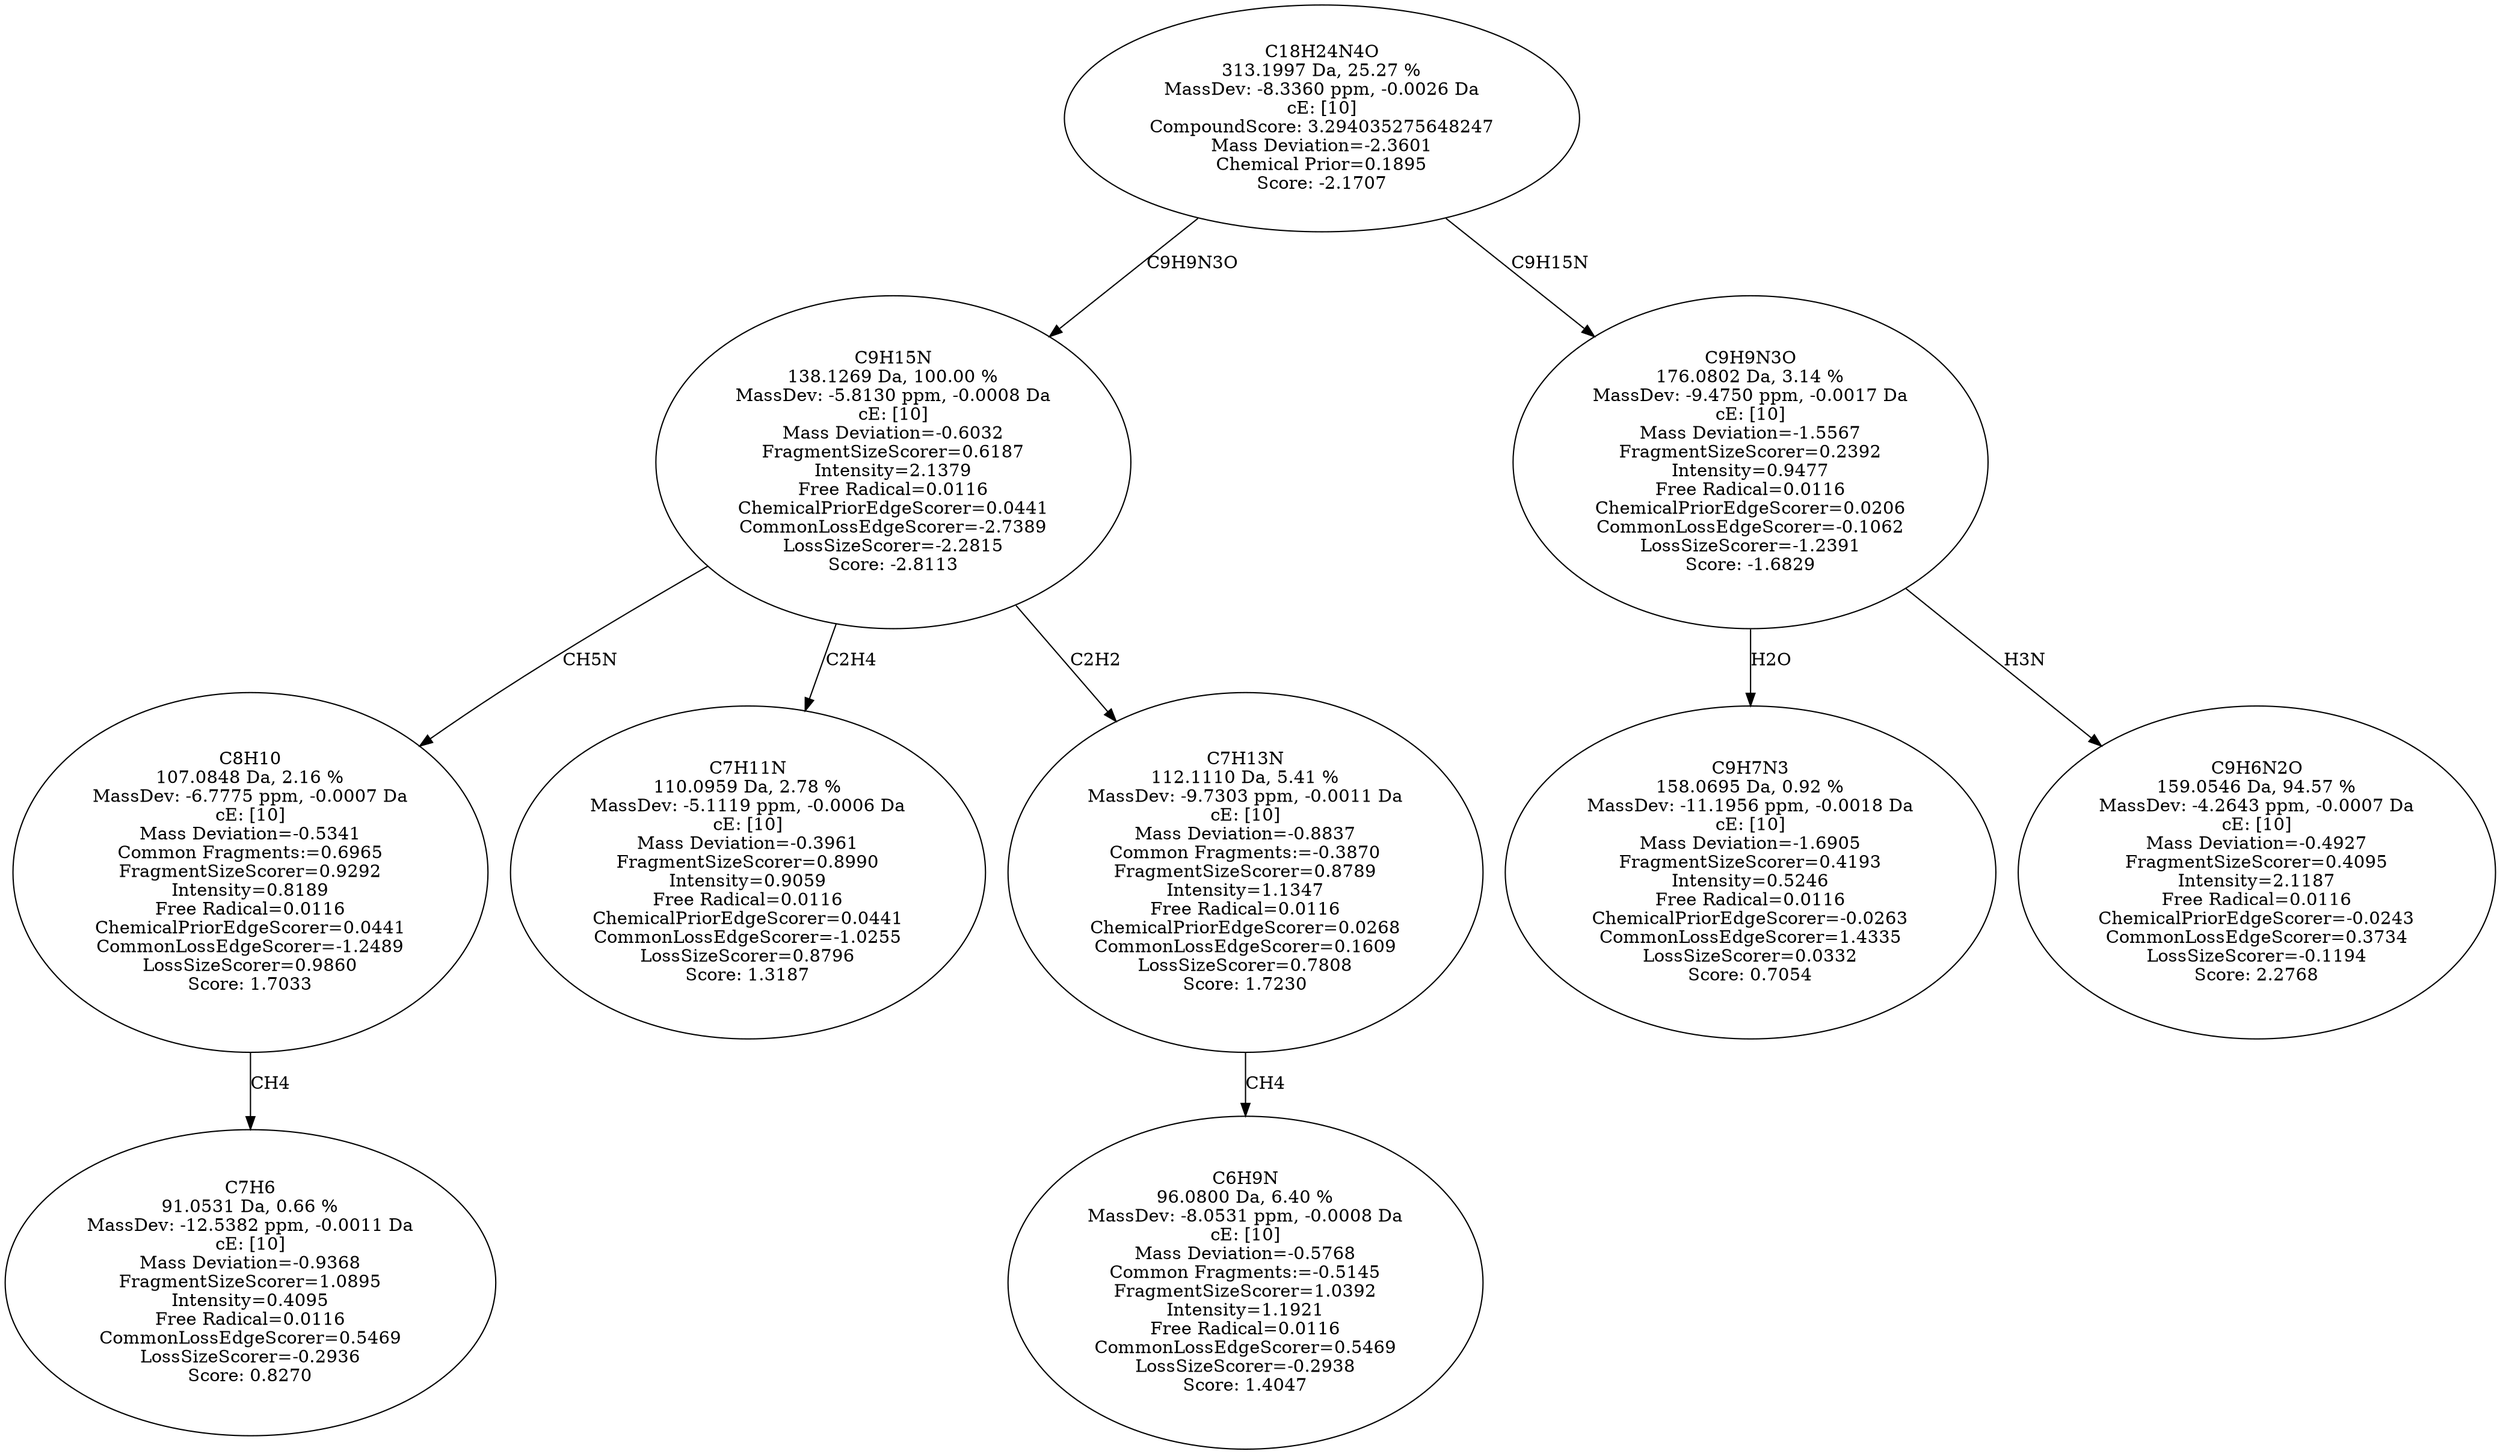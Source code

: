 strict digraph {
v1 [label="C7H6\n91.0531 Da, 0.66 %\nMassDev: -12.5382 ppm, -0.0011 Da\ncE: [10]\nMass Deviation=-0.9368\nFragmentSizeScorer=1.0895\nIntensity=0.4095\nFree Radical=0.0116\nCommonLossEdgeScorer=0.5469\nLossSizeScorer=-0.2936\nScore: 0.8270"];
v2 [label="C8H10\n107.0848 Da, 2.16 %\nMassDev: -6.7775 ppm, -0.0007 Da\ncE: [10]\nMass Deviation=-0.5341\nCommon Fragments:=0.6965\nFragmentSizeScorer=0.9292\nIntensity=0.8189\nFree Radical=0.0116\nChemicalPriorEdgeScorer=0.0441\nCommonLossEdgeScorer=-1.2489\nLossSizeScorer=0.9860\nScore: 1.7033"];
v3 [label="C7H11N\n110.0959 Da, 2.78 %\nMassDev: -5.1119 ppm, -0.0006 Da\ncE: [10]\nMass Deviation=-0.3961\nFragmentSizeScorer=0.8990\nIntensity=0.9059\nFree Radical=0.0116\nChemicalPriorEdgeScorer=0.0441\nCommonLossEdgeScorer=-1.0255\nLossSizeScorer=0.8796\nScore: 1.3187"];
v4 [label="C6H9N\n96.0800 Da, 6.40 %\nMassDev: -8.0531 ppm, -0.0008 Da\ncE: [10]\nMass Deviation=-0.5768\nCommon Fragments:=-0.5145\nFragmentSizeScorer=1.0392\nIntensity=1.1921\nFree Radical=0.0116\nCommonLossEdgeScorer=0.5469\nLossSizeScorer=-0.2938\nScore: 1.4047"];
v5 [label="C7H13N\n112.1110 Da, 5.41 %\nMassDev: -9.7303 ppm, -0.0011 Da\ncE: [10]\nMass Deviation=-0.8837\nCommon Fragments:=-0.3870\nFragmentSizeScorer=0.8789\nIntensity=1.1347\nFree Radical=0.0116\nChemicalPriorEdgeScorer=0.0268\nCommonLossEdgeScorer=0.1609\nLossSizeScorer=0.7808\nScore: 1.7230"];
v6 [label="C9H15N\n138.1269 Da, 100.00 %\nMassDev: -5.8130 ppm, -0.0008 Da\ncE: [10]\nMass Deviation=-0.6032\nFragmentSizeScorer=0.6187\nIntensity=2.1379\nFree Radical=0.0116\nChemicalPriorEdgeScorer=0.0441\nCommonLossEdgeScorer=-2.7389\nLossSizeScorer=-2.2815\nScore: -2.8113"];
v7 [label="C9H7N3\n158.0695 Da, 0.92 %\nMassDev: -11.1956 ppm, -0.0018 Da\ncE: [10]\nMass Deviation=-1.6905\nFragmentSizeScorer=0.4193\nIntensity=0.5246\nFree Radical=0.0116\nChemicalPriorEdgeScorer=-0.0263\nCommonLossEdgeScorer=1.4335\nLossSizeScorer=0.0332\nScore: 0.7054"];
v8 [label="C9H6N2O\n159.0546 Da, 94.57 %\nMassDev: -4.2643 ppm, -0.0007 Da\ncE: [10]\nMass Deviation=-0.4927\nFragmentSizeScorer=0.4095\nIntensity=2.1187\nFree Radical=0.0116\nChemicalPriorEdgeScorer=-0.0243\nCommonLossEdgeScorer=0.3734\nLossSizeScorer=-0.1194\nScore: 2.2768"];
v9 [label="C9H9N3O\n176.0802 Da, 3.14 %\nMassDev: -9.4750 ppm, -0.0017 Da\ncE: [10]\nMass Deviation=-1.5567\nFragmentSizeScorer=0.2392\nIntensity=0.9477\nFree Radical=0.0116\nChemicalPriorEdgeScorer=0.0206\nCommonLossEdgeScorer=-0.1062\nLossSizeScorer=-1.2391\nScore: -1.6829"];
v10 [label="C18H24N4O\n313.1997 Da, 25.27 %\nMassDev: -8.3360 ppm, -0.0026 Da\ncE: [10]\nCompoundScore: 3.294035275648247\nMass Deviation=-2.3601\nChemical Prior=0.1895\nScore: -2.1707"];
v2 -> v1 [label="CH4"];
v6 -> v2 [label="CH5N"];
v6 -> v3 [label="C2H4"];
v5 -> v4 [label="CH4"];
v6 -> v5 [label="C2H2"];
v10 -> v6 [label="C9H9N3O"];
v9 -> v7 [label="H2O"];
v9 -> v8 [label="H3N"];
v10 -> v9 [label="C9H15N"];
}